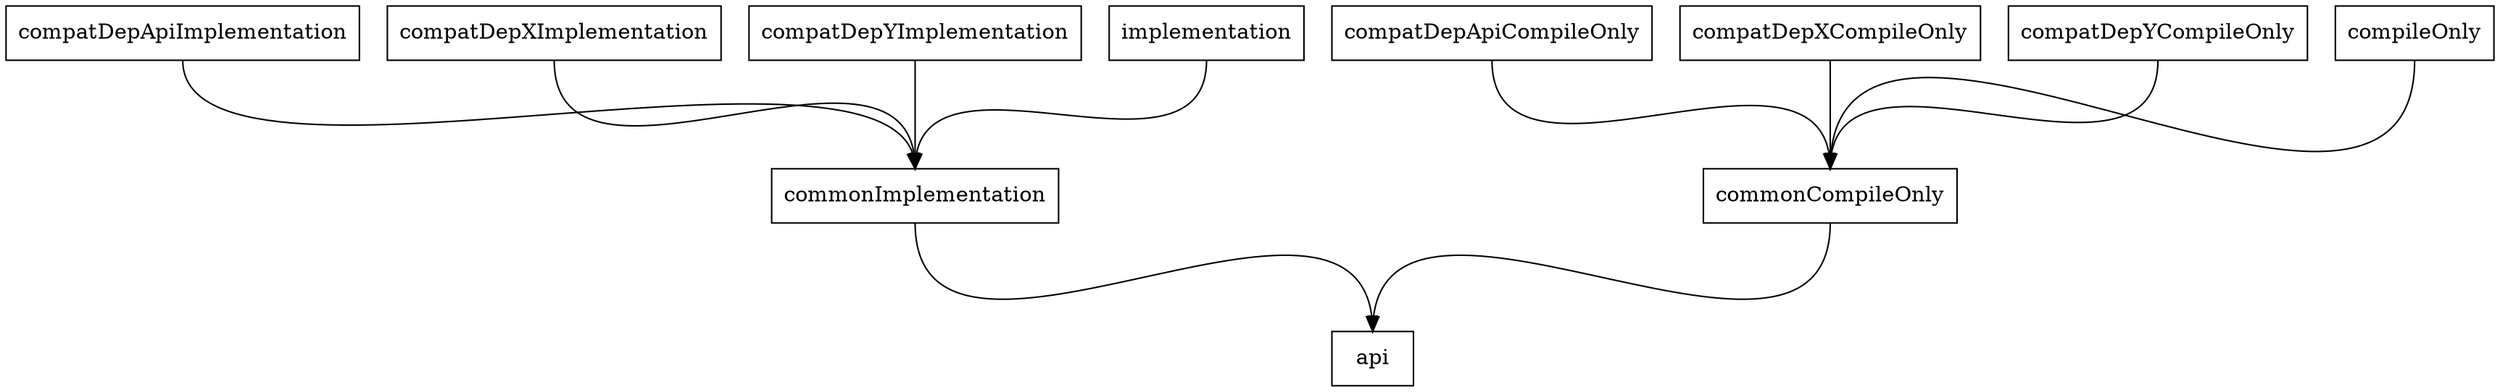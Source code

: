 digraph configurations {
    graph [ranksep=1]
    node [shape=box]
    edge [tailport=s headport=n]

    compatDepApiCompileOnly -> commonCompileOnly;
    compatDepXCompileOnly -> commonCompileOnly;
    compatDepYCompileOnly -> commonCompileOnly;
    compileOnly -> commonCompileOnly;
    commonCompileOnly -> api;

    compatDepApiImplementation -> commonImplementation;
    compatDepXImplementation -> commonImplementation;
    compatDepYImplementation -> commonImplementation;
    implementation -> commonImplementation;
    commonImplementation -> api;
}
